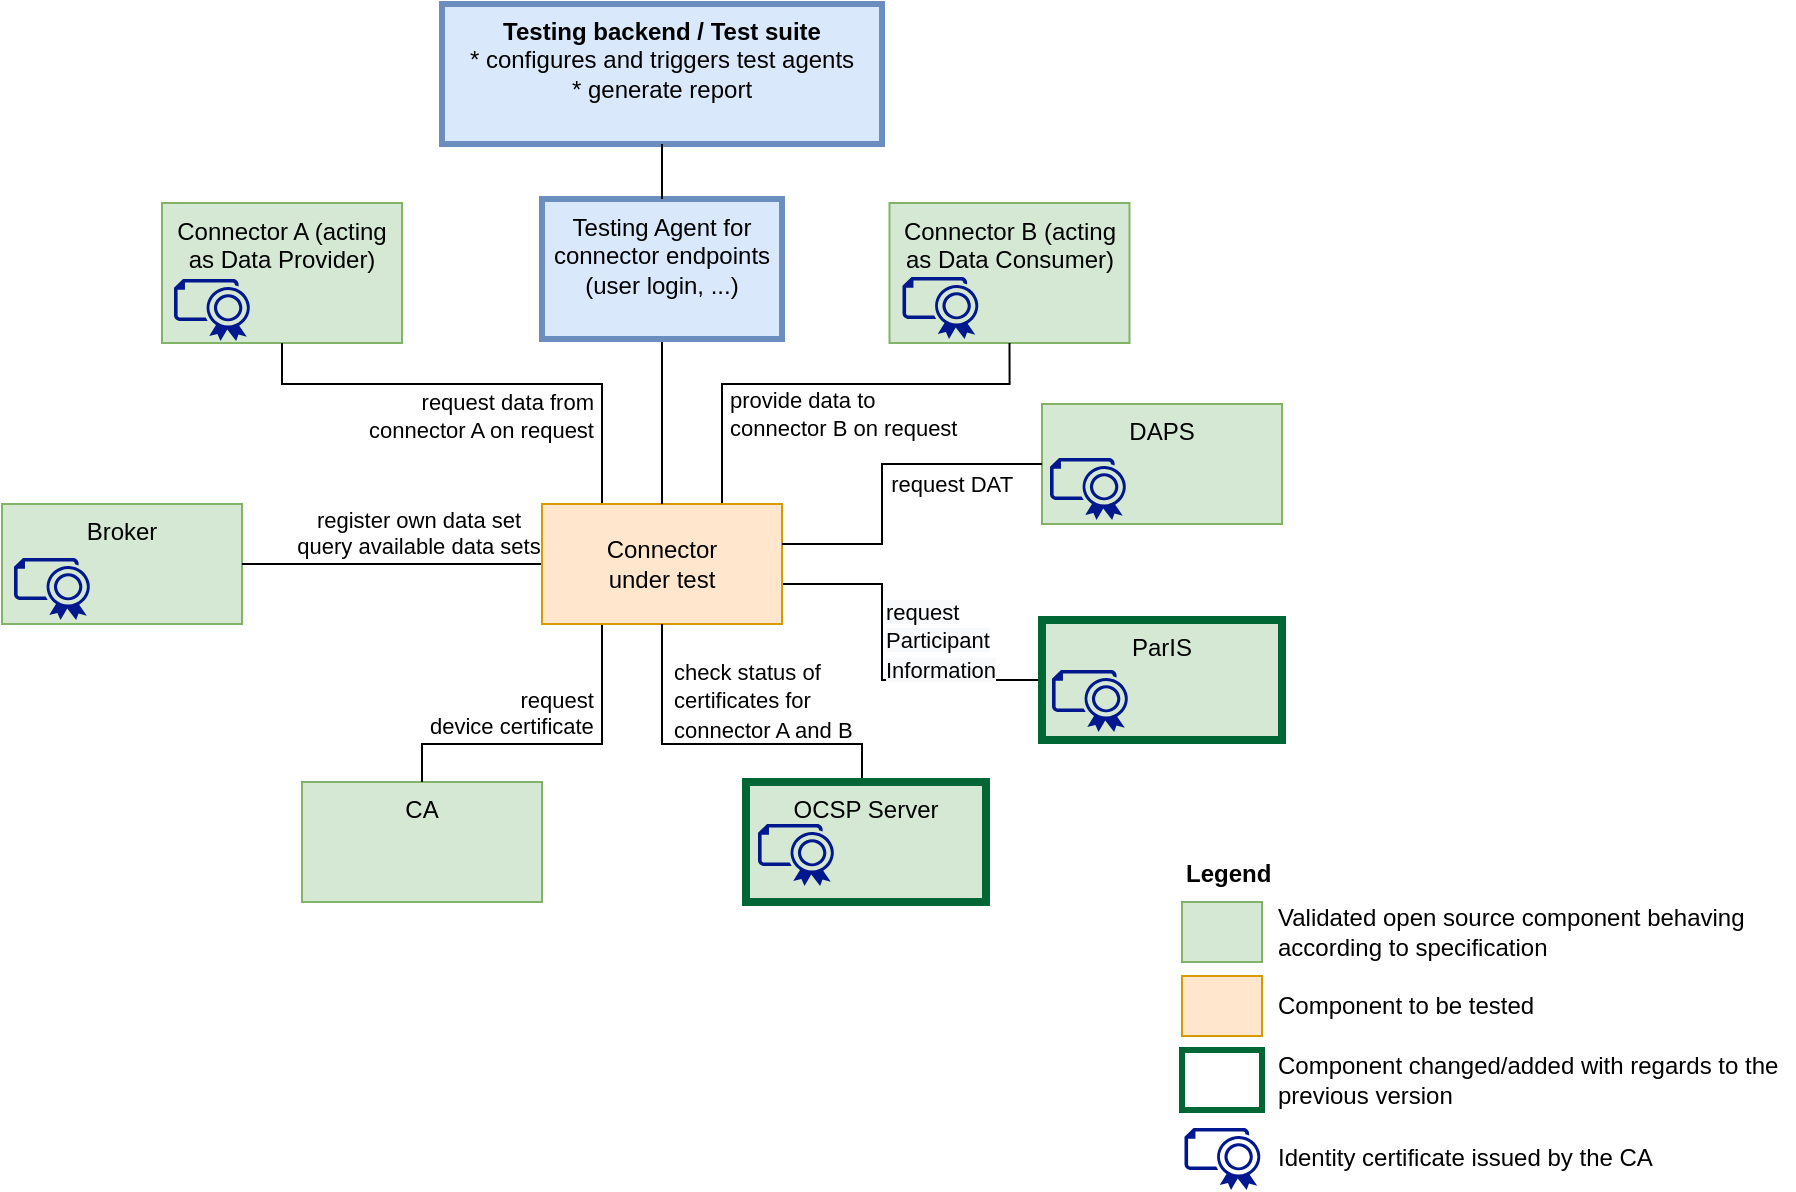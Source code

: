 <mxfile version="14.9.6" type="device"><diagram id="F39ZuPVvn_pC1P8u5iqN" name="Page-1"><mxGraphModel dx="684" dy="818" grid="1" gridSize="10" guides="1" tooltips="1" connect="1" arrows="1" fold="1" page="1" pageScale="1" pageWidth="850" pageHeight="1100" math="0" shadow="0"><root><mxCell id="0"/><mxCell id="1" parent="0"/><mxCell id="ZefRcA36XDilG92E5qHI-1" value="CA" style="rounded=0;whiteSpace=wrap;html=1;fillColor=#d5e8d4;strokeColor=#82b366;verticalAlign=top;" parent="1" vertex="1"><mxGeometry x="390" y="459" width="120" height="60" as="geometry"/></mxCell><mxCell id="ZefRcA36XDilG92E5qHI-3" value="Connector A (acting as Data Provider)" style="rounded=0;whiteSpace=wrap;html=1;fillColor=#d5e8d4;strokeColor=#82b366;verticalAlign=top;" parent="1" vertex="1"><mxGeometry x="320" y="169.5" width="120" height="70" as="geometry"/></mxCell><mxCell id="ZefRcA36XDilG92E5qHI-4" value="Connector B (acting as Data Consumer)" style="rounded=0;whiteSpace=wrap;html=1;fillColor=#d5e8d4;strokeColor=#82b366;verticalAlign=top;" parent="1" vertex="1"><mxGeometry x="683.75" y="169.5" width="120" height="70" as="geometry"/></mxCell><mxCell id="ZefRcA36XDilG92E5qHI-5" value="Broker" style="rounded=0;whiteSpace=wrap;html=1;fillColor=#d5e8d4;strokeColor=#82b366;verticalAlign=top;" parent="1" vertex="1"><mxGeometry x="240" y="320" width="120" height="60" as="geometry"/></mxCell><mxCell id="ZefRcA36XDilG92E5qHI-6" value="register own data set&lt;br&gt;query available data sets" style="edgeStyle=orthogonalEdgeStyle;rounded=0;orthogonalLoop=1;jettySize=auto;html=1;endArrow=none;endFill=0;align=center;verticalAlign=bottom;labelBackgroundColor=none;exitX=0;exitY=0.25;exitDx=0;exitDy=0;" parent="1" source="ZefRcA36XDilG92E5qHI-12" target="ZefRcA36XDilG92E5qHI-5" edge="1"><mxGeometry x="-0.067" relative="1" as="geometry"><Array as="points"><mxPoint x="510" y="350"/></Array><mxPoint as="offset"/></mxGeometry></mxCell><mxCell id="ZefRcA36XDilG92E5qHI-7" value="" style="edgeStyle=orthogonalEdgeStyle;rounded=0;orthogonalLoop=1;jettySize=auto;html=1;entryX=0.5;entryY=1;entryDx=0;entryDy=0;endArrow=none;endFill=0;align=left;exitX=0.75;exitY=0;exitDx=0;exitDy=0;" parent="1" source="ZefRcA36XDilG92E5qHI-12" target="ZefRcA36XDilG92E5qHI-4" edge="1"><mxGeometry x="-0.581" y="-10" relative="1" as="geometry"><Array as="points"><mxPoint x="600" y="260"/><mxPoint x="744" y="260"/></Array><mxPoint as="offset"/></mxGeometry></mxCell><mxCell id="ZefRcA36XDilG92E5qHI-8" style="edgeStyle=orthogonalEdgeStyle;rounded=0;orthogonalLoop=1;jettySize=auto;html=1;endArrow=none;endFill=0;align=center;exitX=0.25;exitY=0;exitDx=0;exitDy=0;" parent="1" source="ZefRcA36XDilG92E5qHI-12" target="ZefRcA36XDilG92E5qHI-3" edge="1"><mxGeometry relative="1" as="geometry"><Array as="points"><mxPoint x="540" y="260"/><mxPoint x="380" y="260"/></Array></mxGeometry></mxCell><mxCell id="ZefRcA36XDilG92E5qHI-10" value="" style="edgeStyle=orthogonalEdgeStyle;rounded=0;orthogonalLoop=1;jettySize=auto;html=1;entryX=0.5;entryY=0;entryDx=0;entryDy=0;endArrow=none;endFill=0;align=right;exitX=0.25;exitY=1;exitDx=0;exitDy=0;" parent="1" source="ZefRcA36XDilG92E5qHI-12" target="ZefRcA36XDilG92E5qHI-1" edge="1"><mxGeometry x="-0.658" y="-10" relative="1" as="geometry"><Array as="points"><mxPoint x="540" y="440"/><mxPoint x="450" y="440"/></Array><mxPoint as="offset"/></mxGeometry></mxCell><mxCell id="J7eltY8hull0RQy9puLq-3" style="edgeStyle=orthogonalEdgeStyle;rounded=0;orthogonalLoop=1;jettySize=auto;html=1;entryX=0;entryY=0.5;entryDx=0;entryDy=0;endArrow=none;endFill=0;" edge="1" parent="1" source="ZefRcA36XDilG92E5qHI-12" target="J7eltY8hull0RQy9puLq-1"><mxGeometry relative="1" as="geometry"><Array as="points"><mxPoint x="680" y="360"/><mxPoint x="680" y="408"/></Array></mxGeometry></mxCell><mxCell id="ZefRcA36XDilG92E5qHI-12" value="Connector&lt;br&gt;under test" style="rounded=0;whiteSpace=wrap;html=1;fillColor=#ffe6cc;strokeColor=#d79b00;" parent="1" vertex="1"><mxGeometry x="510" y="320" width="120" height="60" as="geometry"/></mxCell><mxCell id="ZefRcA36XDilG92E5qHI-13" value="" style="rounded=0;whiteSpace=wrap;html=1;fillColor=#d5e8d4;strokeColor=#82b366;" parent="1" vertex="1"><mxGeometry x="830" y="519" width="40" height="30" as="geometry"/></mxCell><mxCell id="ZefRcA36XDilG92E5qHI-14" value="Validated open source component behaving according to specification" style="text;html=1;strokeColor=none;fillColor=none;align=left;verticalAlign=middle;whiteSpace=wrap;rounded=0;" parent="1" vertex="1"><mxGeometry x="876" y="519" width="260" height="30" as="geometry"/></mxCell><mxCell id="ZefRcA36XDilG92E5qHI-15" value="" style="rounded=0;whiteSpace=wrap;html=1;fillColor=#ffe6cc;strokeColor=#d79b00;" parent="1" vertex="1"><mxGeometry x="830" y="556" width="40" height="30" as="geometry"/></mxCell><mxCell id="ZefRcA36XDilG92E5qHI-16" value="Component to be tested" style="text;html=1;strokeColor=none;fillColor=none;align=left;verticalAlign=middle;whiteSpace=wrap;rounded=0;" parent="1" vertex="1"><mxGeometry x="876" y="556" width="260" height="30" as="geometry"/></mxCell><mxCell id="ZefRcA36XDilG92E5qHI-17" value="&lt;b&gt;Legend&lt;/b&gt;" style="text;html=1;strokeColor=none;fillColor=none;align=left;verticalAlign=middle;whiteSpace=wrap;rounded=0;" parent="1" vertex="1"><mxGeometry x="830" y="490" width="260" height="30" as="geometry"/></mxCell><mxCell id="ZefRcA36XDilG92E5qHI-18" value="" style="aspect=fixed;pointerEvents=1;shadow=0;dashed=0;html=1;strokeColor=none;labelPosition=center;verticalLabelPosition=bottom;verticalAlign=top;align=center;fillColor=#00188D;shape=mxgraph.azure.certificate" parent="1" vertex="1"><mxGeometry x="326" y="207.5" width="38.75" height="31" as="geometry"/></mxCell><mxCell id="ZefRcA36XDilG92E5qHI-19" value="" style="aspect=fixed;pointerEvents=1;shadow=0;dashed=0;html=1;strokeColor=none;labelPosition=center;verticalLabelPosition=bottom;verticalAlign=top;align=center;fillColor=#00188D;shape=mxgraph.azure.certificate" parent="1" vertex="1"><mxGeometry x="690.25" y="206.5" width="38.75" height="31" as="geometry"/></mxCell><mxCell id="ZefRcA36XDilG92E5qHI-20" value="" style="aspect=fixed;pointerEvents=1;shadow=0;dashed=0;html=1;strokeColor=none;labelPosition=center;verticalLabelPosition=bottom;verticalAlign=top;align=center;fillColor=#00188D;shape=mxgraph.azure.certificate" parent="1" vertex="1"><mxGeometry x="246" y="347" width="38.75" height="31" as="geometry"/></mxCell><mxCell id="ZefRcA36XDilG92E5qHI-21" value="" style="aspect=fixed;pointerEvents=1;shadow=0;dashed=0;html=1;strokeColor=none;labelPosition=center;verticalLabelPosition=bottom;verticalAlign=top;align=center;fillColor=#00188D;shape=mxgraph.azure.certificate" parent="1" vertex="1"><mxGeometry x="831.25" y="632" width="38.75" height="31" as="geometry"/></mxCell><mxCell id="ZefRcA36XDilG92E5qHI-22" value="Identity certificate issued by the CA" style="text;html=1;strokeColor=none;fillColor=none;align=left;verticalAlign=middle;whiteSpace=wrap;rounded=0;" parent="1" vertex="1"><mxGeometry x="876" y="632" width="260" height="30" as="geometry"/></mxCell><mxCell id="ZefRcA36XDilG92E5qHI-24" style="edgeStyle=orthogonalEdgeStyle;rounded=0;orthogonalLoop=1;jettySize=auto;html=1;endArrow=none;endFill=0;" parent="1" source="ZefRcA36XDilG92E5qHI-25" target="ZefRcA36XDilG92E5qHI-12" edge="1"><mxGeometry relative="1" as="geometry"><Array as="points"><mxPoint x="670" y="440"/><mxPoint x="570" y="440"/></Array></mxGeometry></mxCell><mxCell id="ZefRcA36XDilG92E5qHI-25" value="OCSP Server" style="rounded=0;whiteSpace=wrap;html=1;fillColor=#d5e8d4;verticalAlign=top;strokeColor=#006633;strokeWidth=4;" parent="1" vertex="1"><mxGeometry x="612" y="459" width="120" height="60" as="geometry"/></mxCell><mxCell id="ZefRcA36XDilG92E5qHI-26" value="&lt;span style=&quot;color: rgb(0, 0, 0); font-family: helvetica; font-size: 11px; font-style: normal; font-weight: 400; letter-spacing: normal; text-indent: 0px; text-transform: none; word-spacing: 0px; background-color: rgb(255, 255, 255); display: inline; float: none;&quot;&gt;request data from&lt;/span&gt;&lt;br style=&quot;color: rgb(0, 0, 0); font-family: helvetica; font-size: 11px; font-style: normal; font-weight: 400; letter-spacing: normal; text-indent: 0px; text-transform: none; word-spacing: 0px;&quot;&gt;&lt;span style=&quot;color: rgb(0, 0, 0); font-family: helvetica; font-size: 11px; font-style: normal; font-weight: 400; letter-spacing: normal; text-indent: 0px; text-transform: none; word-spacing: 0px; background-color: rgb(255, 255, 255); display: inline; float: none;&quot;&gt;connector A on request&lt;/span&gt;" style="text;whiteSpace=wrap;html=1;align=right;" parent="1" vertex="1"><mxGeometry x="397.75" y="255" width="140" height="40" as="geometry"/></mxCell><mxCell id="ZefRcA36XDilG92E5qHI-27" value="" style="aspect=fixed;pointerEvents=1;shadow=0;dashed=0;html=1;strokeColor=none;labelPosition=center;verticalLabelPosition=bottom;verticalAlign=top;align=center;fillColor=#00188D;shape=mxgraph.azure.certificate" parent="1" vertex="1"><mxGeometry x="618" y="480" width="38.75" height="31" as="geometry"/></mxCell><mxCell id="ZefRcA36XDilG92E5qHI-28" value="&lt;meta charset=&quot;utf-8&quot;&gt;&lt;span style=&quot;color: rgb(0, 0, 0); font-family: helvetica; font-size: 11px; font-style: normal; font-weight: 400; letter-spacing: normal; text-align: left; text-indent: 0px; text-transform: none; word-spacing: 0px; background-color: rgb(255, 255, 255); display: inline; float: none;&quot;&gt;provide data to&lt;/span&gt;&lt;br style=&quot;color: rgb(0, 0, 0); font-family: helvetica; font-size: 11px; font-style: normal; font-weight: 400; letter-spacing: normal; text-align: left; text-indent: 0px; text-transform: none; word-spacing: 0px;&quot;&gt;&lt;span style=&quot;color: rgb(0, 0, 0); font-family: helvetica; font-size: 11px; font-style: normal; font-weight: 400; letter-spacing: normal; text-align: left; text-indent: 0px; text-transform: none; word-spacing: 0px; background-color: rgb(255, 255, 255); display: inline; float: none;&quot;&gt;connector B on request&lt;/span&gt;" style="text;whiteSpace=wrap;html=1;" parent="1" vertex="1"><mxGeometry x="602" y="254" width="140" height="40" as="geometry"/></mxCell><mxCell id="ZefRcA36XDilG92E5qHI-29" value="&lt;meta charset=&quot;utf-8&quot;&gt;&lt;div style=&quot;color: rgb(0, 0, 0); font-family: helvetica; font-size: 11px; font-style: normal; font-weight: 400; letter-spacing: normal; text-align: right; text-indent: 0px; text-transform: none; word-spacing: 0px;&quot;&gt;request&lt;/div&gt;&lt;div style=&quot;color: rgb(0, 0, 0); font-family: helvetica; font-size: 11px; font-style: normal; font-weight: 400; letter-spacing: normal; text-align: right; text-indent: 0px; text-transform: none; word-spacing: 0px;&quot;&gt;device&amp;nbsp;certificate&lt;/div&gt;" style="text;whiteSpace=wrap;html=1;" parent="1" vertex="1"><mxGeometry x="452" y="405" width="110" height="40" as="geometry"/></mxCell><mxCell id="ZefRcA36XDilG92E5qHI-34" value="DAPS" style="rounded=0;whiteSpace=wrap;html=1;fillColor=#d5e8d4;strokeColor=#82b366;verticalAlign=top;" parent="1" vertex="1"><mxGeometry x="760" y="270" width="120" height="60" as="geometry"/></mxCell><mxCell id="ZefRcA36XDilG92E5qHI-35" value="" style="aspect=fixed;pointerEvents=1;shadow=0;dashed=0;html=1;strokeColor=none;labelPosition=center;verticalLabelPosition=bottom;verticalAlign=top;align=center;fillColor=#00188D;shape=mxgraph.azure.certificate" parent="1" vertex="1"><mxGeometry x="764" y="297" width="38.75" height="31" as="geometry"/></mxCell><mxCell id="ZefRcA36XDilG92E5qHI-36" value="&amp;nbsp; &amp;nbsp;request DAT" style="edgeStyle=orthogonalEdgeStyle;rounded=0;orthogonalLoop=1;jettySize=auto;html=1;endArrow=none;endFill=0;align=center;verticalAlign=middle;labelBackgroundColor=none;entryX=0;entryY=0.5;entryDx=0;entryDy=0;" parent="1" source="ZefRcA36XDilG92E5qHI-12" target="ZefRcA36XDilG92E5qHI-34" edge="1"><mxGeometry x="0.412" y="-10" relative="1" as="geometry"><mxPoint x="630" y="362.5" as="sourcePoint"/><mxPoint x="835" y="390" as="targetPoint"/><mxPoint as="offset"/><Array as="points"><mxPoint x="680" y="340"/><mxPoint x="680" y="300"/></Array></mxGeometry></mxCell><mxCell id="ZefRcA36XDilG92E5qHI-37" value="" style="rounded=0;whiteSpace=wrap;html=1;strokeWidth=3;fillColor=none;strokeColor=#006633;" parent="1" vertex="1"><mxGeometry x="830" y="593" width="40" height="30" as="geometry"/></mxCell><mxCell id="ZefRcA36XDilG92E5qHI-38" value="Component changed/added with regards to the previous version" style="text;html=1;strokeColor=none;fillColor=none;align=left;verticalAlign=middle;whiteSpace=wrap;rounded=0;" parent="1" vertex="1"><mxGeometry x="876" y="593" width="260" height="30" as="geometry"/></mxCell><mxCell id="ZefRcA36XDilG92E5qHI-41" value="&lt;span style=&quot;color: rgb(0 , 0 , 0) ; font-family: &amp;#34;helvetica&amp;#34; ; font-size: 11px ; font-style: normal ; font-weight: 400 ; letter-spacing: normal ; text-align: left ; text-indent: 0px ; text-transform: none ; word-spacing: 0px ; background-color: rgb(255 , 255 , 255) ; display: inline ; float: none&quot;&gt;check status of&lt;/span&gt;&lt;br style=&quot;color: rgb(0 , 0 , 0) ; font-family: &amp;#34;helvetica&amp;#34; ; font-size: 11px ; font-style: normal ; font-weight: 400 ; letter-spacing: normal ; text-align: left ; text-indent: 0px ; text-transform: none ; word-spacing: 0px&quot;&gt;&lt;span style=&quot;color: rgb(0 , 0 , 0) ; font-family: &amp;#34;helvetica&amp;#34; ; font-size: 11px ; font-style: normal ; font-weight: 400 ; letter-spacing: normal ; text-align: left ; text-indent: 0px ; text-transform: none ; word-spacing: 0px ; background-color: rgb(255 , 255 , 255) ; display: inline ; float: none&quot;&gt;certificates for &lt;br&gt;connector A and B&lt;/span&gt;" style="text;whiteSpace=wrap;html=1;" parent="1" vertex="1"><mxGeometry x="573.75" y="390" width="110" height="40" as="geometry"/></mxCell><mxCell id="ZefRcA36XDilG92E5qHI-43" style="edgeStyle=orthogonalEdgeStyle;rounded=0;orthogonalLoop=1;jettySize=auto;html=1;entryX=0.5;entryY=0;entryDx=0;entryDy=0;endArrow=none;endFill=0;startArrow=none;" parent="1" source="ZefRcA36XDilG92E5qHI-45" target="ZefRcA36XDilG92E5qHI-12" edge="1"><mxGeometry relative="1" as="geometry"><Array as="points"><mxPoint x="570" y="250"/><mxPoint x="570" y="250"/></Array></mxGeometry></mxCell><mxCell id="ZefRcA36XDilG92E5qHI-44" value="&lt;b&gt;Testing backend / Test suite&lt;/b&gt;&lt;br&gt;* configures and triggers test agents&lt;br&gt;* generate report" style="rounded=0;whiteSpace=wrap;html=1;fillColor=#dae8fc;strokeColor=#6c8ebf;verticalAlign=top;strokeWidth=3;" parent="1" vertex="1"><mxGeometry x="460" y="70" width="220" height="70" as="geometry"/></mxCell><mxCell id="ZefRcA36XDilG92E5qHI-45" value="Testing Agent for connector endpoints (user login, ...)" style="rounded=0;whiteSpace=wrap;html=1;fillColor=#dae8fc;strokeColor=#6c8ebf;verticalAlign=top;strokeWidth=3;" parent="1" vertex="1"><mxGeometry x="510" y="167.5" width="120" height="70" as="geometry"/></mxCell><mxCell id="ZefRcA36XDilG92E5qHI-46" value="" style="edgeStyle=orthogonalEdgeStyle;rounded=0;orthogonalLoop=1;jettySize=auto;html=1;entryX=0.5;entryY=0;entryDx=0;entryDy=0;endArrow=none;endFill=0;" parent="1" source="ZefRcA36XDilG92E5qHI-44" target="ZefRcA36XDilG92E5qHI-45" edge="1"><mxGeometry relative="1" as="geometry"><Array as="points"/><mxPoint x="570" y="120" as="sourcePoint"/><mxPoint x="570" y="320" as="targetPoint"/></mxGeometry></mxCell><mxCell id="J7eltY8hull0RQy9puLq-1" value="ParIS" style="rounded=0;whiteSpace=wrap;html=1;fillColor=#d5e8d4;verticalAlign=top;strokeColor=#006633;strokeWidth=4;" vertex="1" parent="1"><mxGeometry x="760" y="378" width="120" height="60" as="geometry"/></mxCell><mxCell id="J7eltY8hull0RQy9puLq-2" value="" style="aspect=fixed;pointerEvents=1;shadow=0;dashed=0;html=1;strokeColor=none;labelPosition=center;verticalLabelPosition=bottom;verticalAlign=top;align=center;fillColor=#00188D;shape=mxgraph.azure.certificate" vertex="1" parent="1"><mxGeometry x="765" y="403" width="38.75" height="31" as="geometry"/></mxCell><mxCell id="J7eltY8hull0RQy9puLq-4" value="&lt;span style=&quot;color: rgb(0 , 0 , 0) ; font-family: &amp;#34;helvetica&amp;#34; ; font-size: 11px ; font-style: normal ; font-weight: 400 ; letter-spacing: normal ; text-align: center ; text-indent: 0px ; text-transform: none ; word-spacing: 0px ; background-color: rgb(248 , 249 , 250) ; display: inline ; float: none&quot;&gt;request Participant Information&lt;/span&gt;" style="text;whiteSpace=wrap;html=1;" vertex="1" parent="1"><mxGeometry x="680" y="360" width="90" height="30" as="geometry"/></mxCell></root></mxGraphModel></diagram></mxfile>